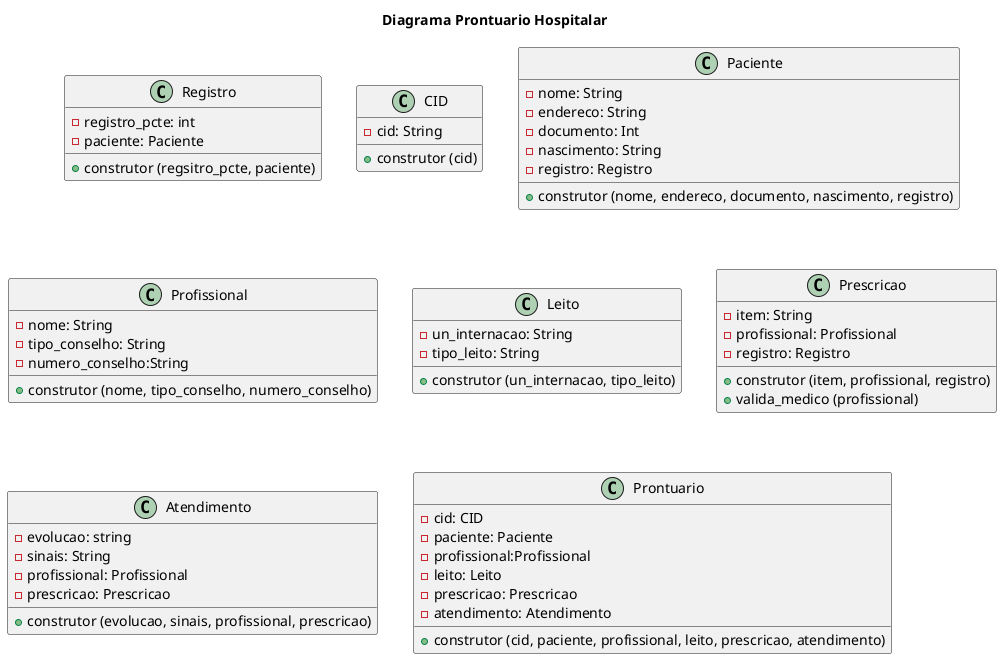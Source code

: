 @startuml Diagrama
title Diagrama Prontuario Hospitalar 

class Registro{ 
    - registro_pcte: int 
    - paciente: Paciente
    + construtor (regsitro_pcte, paciente)
}
class CID{
    - cid: String  
    + construtor (cid)
}
class Paciente{
    - nome: String 
    - endereco: String 
    - documento: Int
    - nascimento: String 
    - registro: Registro
    + construtor (nome, endereco, documento, nascimento, registro)
}
class Profissional{ 
    - nome: String
    - tipo_conselho: String
    - numero_conselho:String 
    + construtor (nome, tipo_conselho, numero_conselho)
}
class Leito{
    - un_internacao: String
    - tipo_leito: String
    + construtor (un_internacao, tipo_leito)
}
class Prescricao{
    - item: String
    - profissional: Profissional
    - registro: Registro
    + construtor (item, profissional, registro)
    + valida_medico (profissional)
}
class Atendimento {
    - evolucao: string 
    - sinais: String
    - profissional: Profissional
    - prescricao: Prescricao
    + construtor (evolucao, sinais, profissional, prescricao)
}
class Prontuario{ 
    - cid: CID 
    - paciente: Paciente
    - profissional:Profissional
    - leito: Leito
    - prescricao: Prescricao
    - atendimento: Atendimento
    + construtor (cid, paciente, profissional, leito, prescricao, atendimento)
}    


